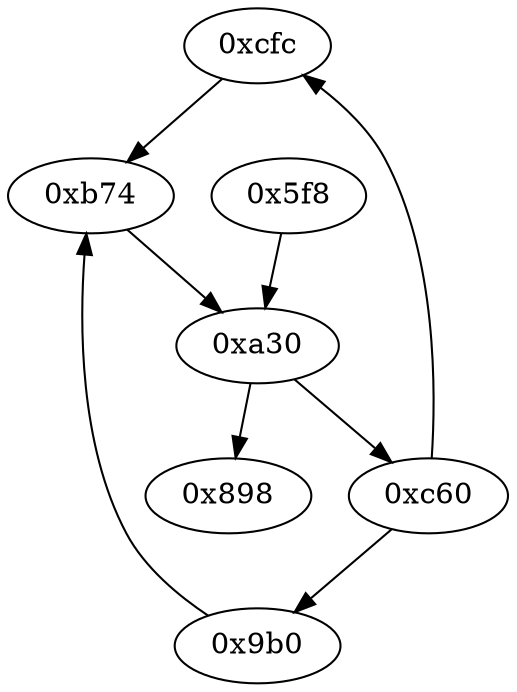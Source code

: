 strict digraph "" {
	graph ["edge"="{}",
		file="/Users/mark/Documents/deobfus-2019-ccs/ALL-CFG/small-programs/1b-1-2-1-1-eqsum127_dep-1-0-1/1528_recovered.dot",
		"graph"="{u'file': u'/Users/mark/Documents/deobfus-2019-ccs/ALL-CFG/small-programs/1b-1-2-1-1-eqsum127_dep-1-0-1/1528_recovered.dot'}",
		"node"="{u'opcode': u''}"
	];
	"0xcfc"	 [opcode="[u'ldr', u'ldr', u'mul', u'ldr', u'str', u'b']"];
	"0xb74"	 [opcode="[u'ldr', u'ldr', u'str', u'ldr', u'ldr', u'ldr', u'sub', u'mov', u'mul', u'mov', u'mvn', u'ldr', u'orr', u'cmp', u'mov', u'cmn', \
u'mov', u'teq', u'ldr', u'mov', u'cmn', u'mov', u'mov', u'cmp', u'mov', u'b']"];
	"0xcfc" -> "0xb74";
	"0x9b0"	 [opcode="[u'ldr', u'mov', u'ldr', u'sub', u'mul', u'mov', u'eor', u'and', u'ldr', u'mov', u'ldr', u'cmp', u'mov', u'teq', u'ldr', u'mov', \
u'cmp', u'mov', u'mov', u'cmp', u'mov', u'b']"];
	"0x9b0" -> "0xb74";
	"0xc60"	 [opcode="[u'ldr', u'ldr', u'ldr', u'ldr', u'ldr', u'sub', u'sub', u'add', u'mul', u'mvn', u'ldr', u'orr', u'mov', u'cmn', u'mov', u'ldr', \
u'cmp', u'mov', u'mov', u'mov', u'cmn', u'mov', u'mov', u'teq', u'mov', u'b']"];
	"0xc60" -> "0xcfc";
	"0xc60" -> "0x9b0";
	"0x898"	 [opcode="[u'ldr', u'ldr', u'ldr', u'ldr', u'add', u'sub', u'sub', u'mul', u'mvn', u'ldr', u'orr', u'mov', u'cmn', u'mov', u'ldr', u'cmp', \
u'mov', u'mov', u'mov', u'cmn', u'mov', u'mov', u'teq', u'mov', u'b']"];
	"0xa30"	 [opcode="[u'ldr', u'str', u'ldr', u'str', u'ldr', u'ldr', u'ldr', u'add', u'sub', u'sub', u'mul', u'mvn', u'ldr', u'orr', u'mov', u'cmn', \
u'mov', u'ldr', u'cmp', u'mov', u'mov', u'mov', u'cmn', u'mov', u'mov', u'teq', u'mov', u'b']"];
	"0xb74" -> "0xa30";
	"0xa30" -> "0xc60";
	"0xa30" -> "0x898";
	"0x5f8"	 [opcode="[u'push', u'add', u'sub', u'ldr', u'str', u'mvn', u'ldr', u'ldr', u'sub', u'sub', u'add', u'mul', u'mov', u'mvn', u'ldr', u'orr', \
u'cmn', u'mov', u'mov', u'ldr', u'strb', u'cmp', u'mov', u'strb', u'ldr', u'ldr', u'str', u'ldr', u'str', u'ldr', u'str', u'ldr', \
u'str', u'ldr', u'ldr', u'str', u'ldr', u'str', u'ldr', u'str', u'ldr', u'ldr', u'ldr', u'str', u'ldr', u'ldr', u'ldr', u'str', \
u'ldr', u'add', u'str', u'ldr', u'add', u'str', u'str', u'str', u'str', u'b']"];
	"0x5f8" -> "0xa30";
}
